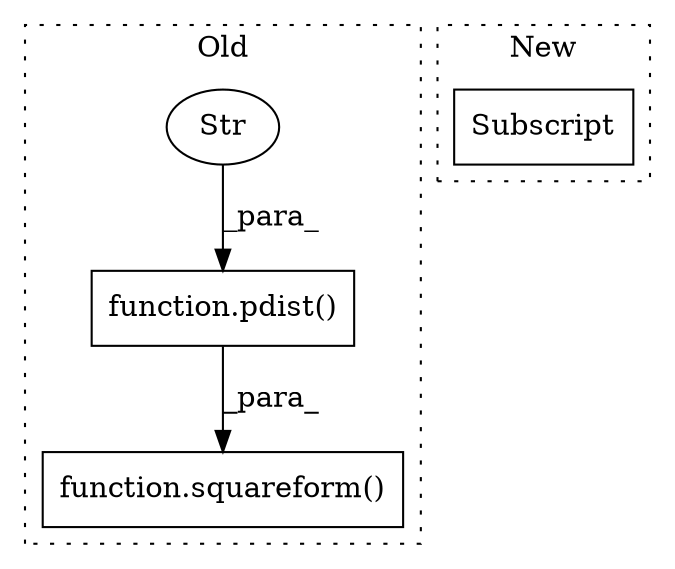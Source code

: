 digraph G {
subgraph cluster0 {
1 [label="function.squareform()" a="75" s="2253,2285" l="11,1" shape="box"];
3 [label="function.pdist()" a="75" s="2264,2284" l="6,1" shape="box"];
4 [label="Str" a="66" s="2273" l="11" shape="ellipse"];
label = "Old";
style="dotted";
}
subgraph cluster1 {
2 [label="Subscript" a="63" s="2777,0" l="12,0" shape="box"];
label = "New";
style="dotted";
}
3 -> 1 [label="_para_"];
4 -> 3 [label="_para_"];
}